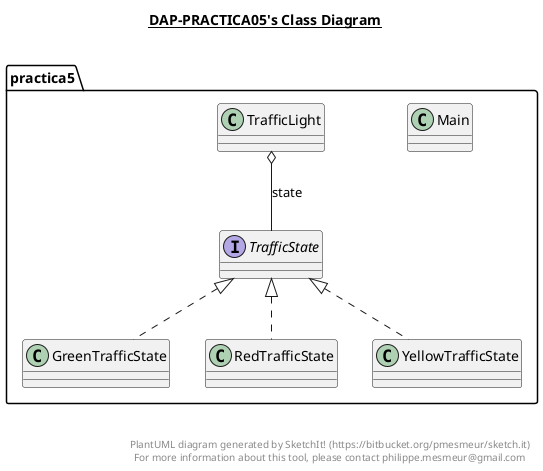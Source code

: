 @startuml

title __DAP-PRACTICA05's Class Diagram__\n

  namespace practica5 {
    class practica5.GreenTrafficState {
    }
  }
  

  namespace practica5 {
    class practica5.Main {
    }
  }
  

  namespace practica5 {
    class practica5.RedTrafficState {
    }
  }
  

  namespace practica5 {
    class practica5.TrafficLight {
    }
  }
  

  namespace practica5 {
    interface practica5.TrafficState {
    }
  }
  

  namespace practica5 {
    class practica5.YellowTrafficState {
    }
  }
  

  practica5.GreenTrafficState .up.|> practica5.TrafficState
  practica5.RedTrafficState .up.|> practica5.TrafficState
  practica5.TrafficLight o-- practica5.TrafficState : state
  practica5.YellowTrafficState .up.|> practica5.TrafficState


right footer


PlantUML diagram generated by SketchIt! (https://bitbucket.org/pmesmeur/sketch.it)
For more information about this tool, please contact philippe.mesmeur@gmail.com
endfooter

@enduml
